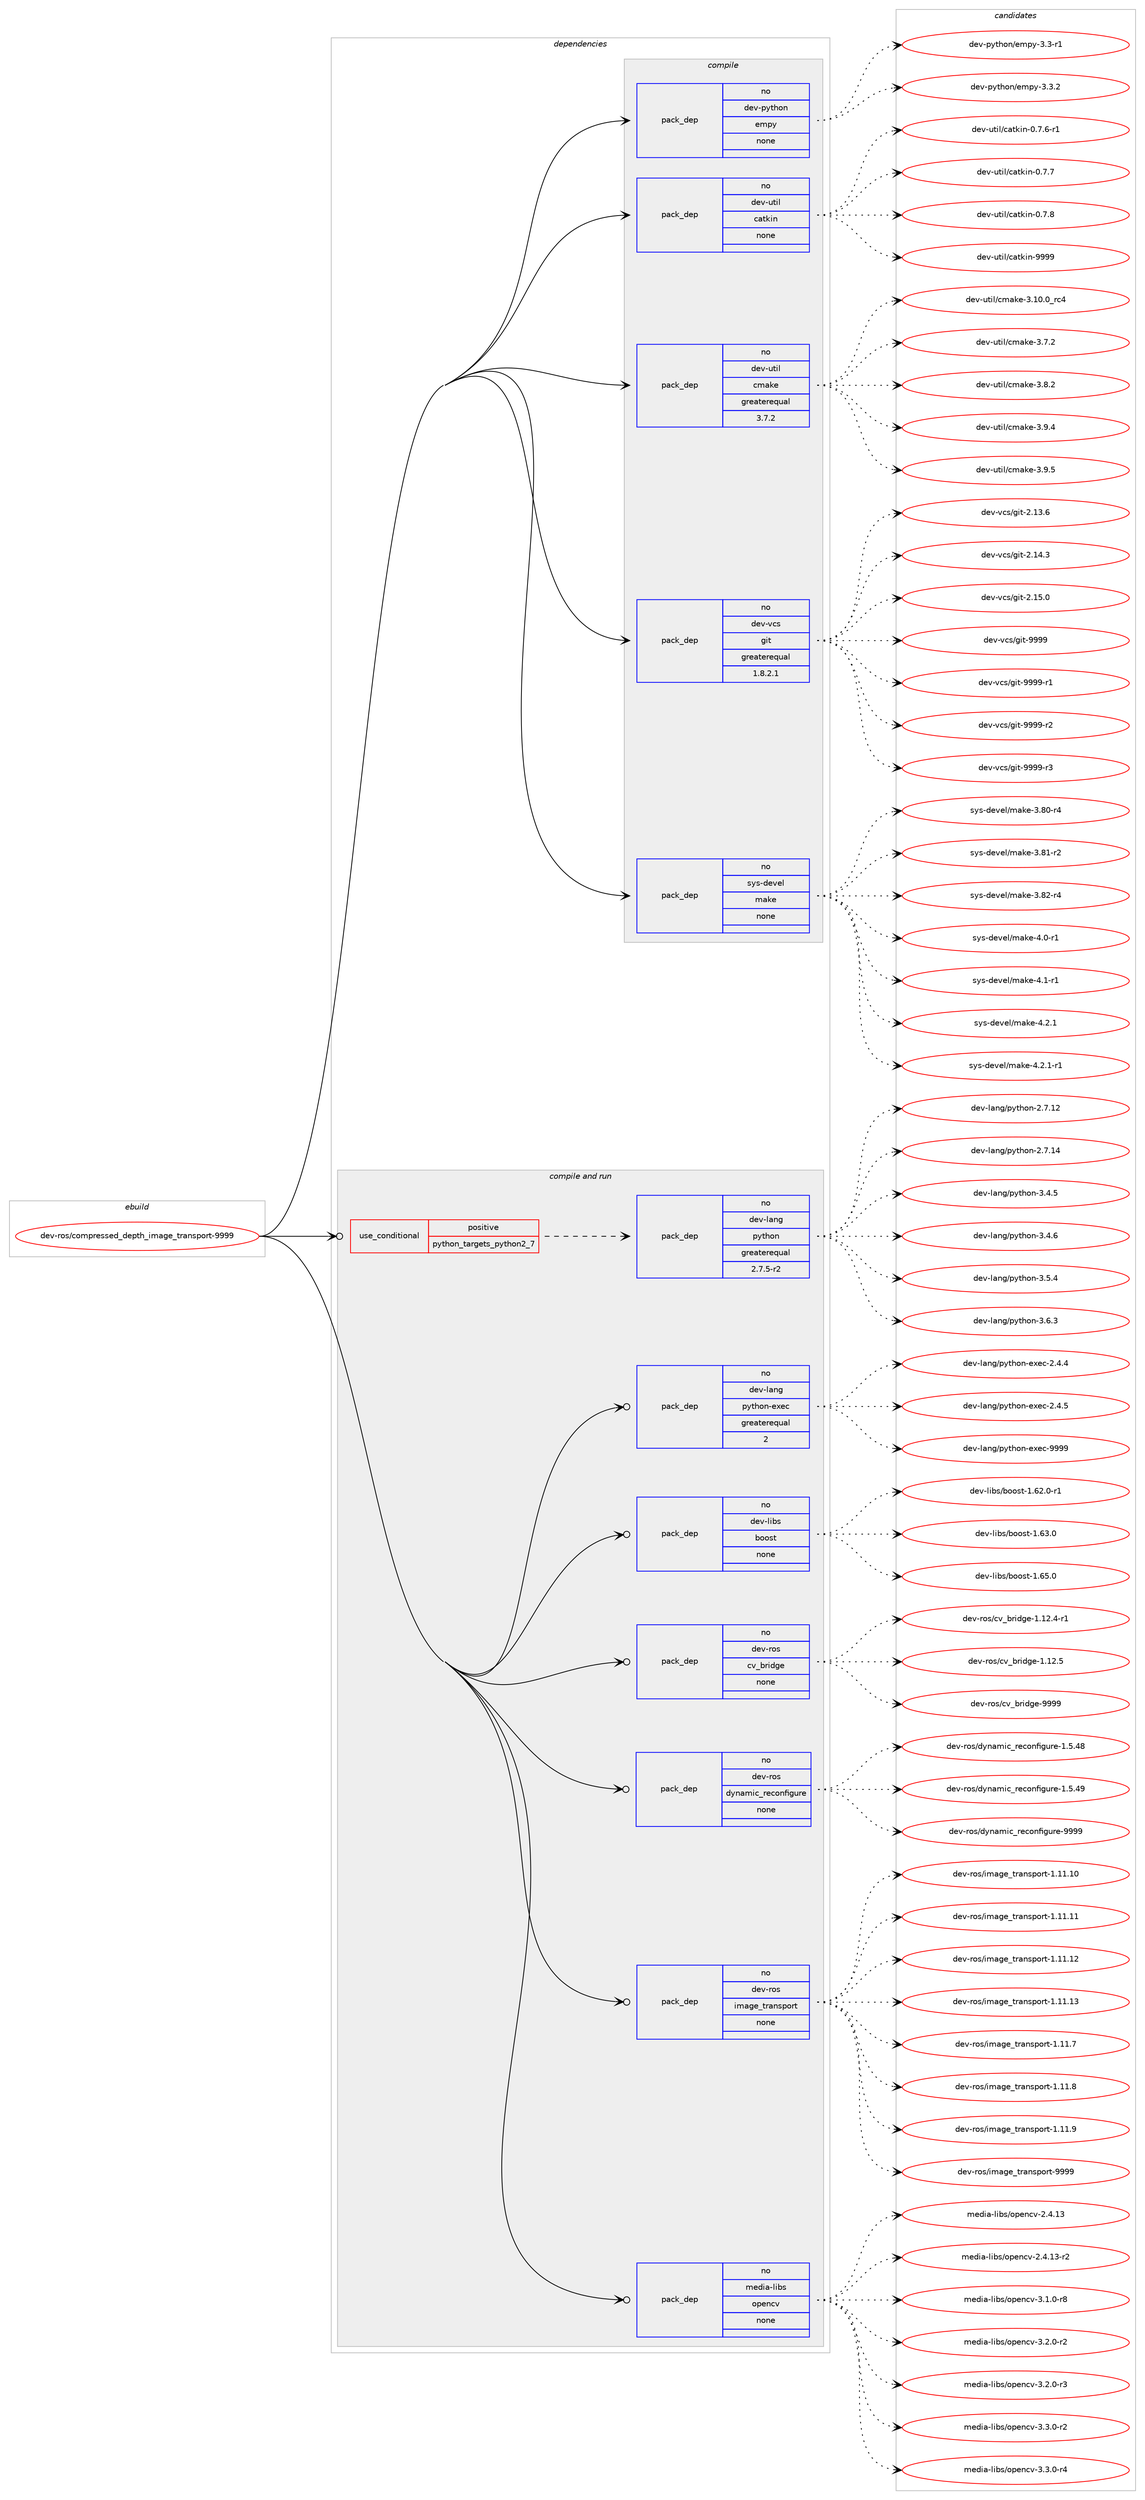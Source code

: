 digraph prolog {

# *************
# Graph options
# *************

newrank=true;
concentrate=true;
compound=true;
graph [rankdir=LR,fontname=Helvetica,fontsize=10,ranksep=1.5];#, ranksep=2.5, nodesep=0.2];
edge  [arrowhead=vee];
node  [fontname=Helvetica,fontsize=10];

# **********
# The ebuild
# **********

subgraph cluster_leftcol {
color=gray;
rank=same;
label=<<i>ebuild</i>>;
id [label="dev-ros/compressed_depth_image_transport-9999", color=red, width=4, href="../dev-ros/compressed_depth_image_transport-9999.svg"];
}

# ****************
# The dependencies
# ****************

subgraph cluster_midcol {
color=gray;
label=<<i>dependencies</i>>;
subgraph cluster_compile {
fillcolor="#eeeeee";
style=filled;
label=<<i>compile</i>>;
subgraph pack149978 {
dependency198909 [label=<<TABLE BORDER="0" CELLBORDER="1" CELLSPACING="0" CELLPADDING="4" WIDTH="220"><TR><TD ROWSPAN="6" CELLPADDING="30">pack_dep</TD></TR><TR><TD WIDTH="110">no</TD></TR><TR><TD>dev-python</TD></TR><TR><TD>empy</TD></TR><TR><TD>none</TD></TR><TR><TD></TD></TR></TABLE>>, shape=none, color=blue];
}
id:e -> dependency198909:w [weight=20,style="solid",arrowhead="vee"];
subgraph pack149979 {
dependency198910 [label=<<TABLE BORDER="0" CELLBORDER="1" CELLSPACING="0" CELLPADDING="4" WIDTH="220"><TR><TD ROWSPAN="6" CELLPADDING="30">pack_dep</TD></TR><TR><TD WIDTH="110">no</TD></TR><TR><TD>dev-util</TD></TR><TR><TD>catkin</TD></TR><TR><TD>none</TD></TR><TR><TD></TD></TR></TABLE>>, shape=none, color=blue];
}
id:e -> dependency198910:w [weight=20,style="solid",arrowhead="vee"];
subgraph pack149980 {
dependency198911 [label=<<TABLE BORDER="0" CELLBORDER="1" CELLSPACING="0" CELLPADDING="4" WIDTH="220"><TR><TD ROWSPAN="6" CELLPADDING="30">pack_dep</TD></TR><TR><TD WIDTH="110">no</TD></TR><TR><TD>dev-util</TD></TR><TR><TD>cmake</TD></TR><TR><TD>greaterequal</TD></TR><TR><TD>3.7.2</TD></TR></TABLE>>, shape=none, color=blue];
}
id:e -> dependency198911:w [weight=20,style="solid",arrowhead="vee"];
subgraph pack149981 {
dependency198912 [label=<<TABLE BORDER="0" CELLBORDER="1" CELLSPACING="0" CELLPADDING="4" WIDTH="220"><TR><TD ROWSPAN="6" CELLPADDING="30">pack_dep</TD></TR><TR><TD WIDTH="110">no</TD></TR><TR><TD>dev-vcs</TD></TR><TR><TD>git</TD></TR><TR><TD>greaterequal</TD></TR><TR><TD>1.8.2.1</TD></TR></TABLE>>, shape=none, color=blue];
}
id:e -> dependency198912:w [weight=20,style="solid",arrowhead="vee"];
subgraph pack149982 {
dependency198913 [label=<<TABLE BORDER="0" CELLBORDER="1" CELLSPACING="0" CELLPADDING="4" WIDTH="220"><TR><TD ROWSPAN="6" CELLPADDING="30">pack_dep</TD></TR><TR><TD WIDTH="110">no</TD></TR><TR><TD>sys-devel</TD></TR><TR><TD>make</TD></TR><TR><TD>none</TD></TR><TR><TD></TD></TR></TABLE>>, shape=none, color=blue];
}
id:e -> dependency198913:w [weight=20,style="solid",arrowhead="vee"];
}
subgraph cluster_compileandrun {
fillcolor="#eeeeee";
style=filled;
label=<<i>compile and run</i>>;
subgraph cond44944 {
dependency198914 [label=<<TABLE BORDER="0" CELLBORDER="1" CELLSPACING="0" CELLPADDING="4"><TR><TD ROWSPAN="3" CELLPADDING="10">use_conditional</TD></TR><TR><TD>positive</TD></TR><TR><TD>python_targets_python2_7</TD></TR></TABLE>>, shape=none, color=red];
subgraph pack149983 {
dependency198915 [label=<<TABLE BORDER="0" CELLBORDER="1" CELLSPACING="0" CELLPADDING="4" WIDTH="220"><TR><TD ROWSPAN="6" CELLPADDING="30">pack_dep</TD></TR><TR><TD WIDTH="110">no</TD></TR><TR><TD>dev-lang</TD></TR><TR><TD>python</TD></TR><TR><TD>greaterequal</TD></TR><TR><TD>2.7.5-r2</TD></TR></TABLE>>, shape=none, color=blue];
}
dependency198914:e -> dependency198915:w [weight=20,style="dashed",arrowhead="vee"];
}
id:e -> dependency198914:w [weight=20,style="solid",arrowhead="odotvee"];
subgraph pack149984 {
dependency198916 [label=<<TABLE BORDER="0" CELLBORDER="1" CELLSPACING="0" CELLPADDING="4" WIDTH="220"><TR><TD ROWSPAN="6" CELLPADDING="30">pack_dep</TD></TR><TR><TD WIDTH="110">no</TD></TR><TR><TD>dev-lang</TD></TR><TR><TD>python-exec</TD></TR><TR><TD>greaterequal</TD></TR><TR><TD>2</TD></TR></TABLE>>, shape=none, color=blue];
}
id:e -> dependency198916:w [weight=20,style="solid",arrowhead="odotvee"];
subgraph pack149985 {
dependency198917 [label=<<TABLE BORDER="0" CELLBORDER="1" CELLSPACING="0" CELLPADDING="4" WIDTH="220"><TR><TD ROWSPAN="6" CELLPADDING="30">pack_dep</TD></TR><TR><TD WIDTH="110">no</TD></TR><TR><TD>dev-libs</TD></TR><TR><TD>boost</TD></TR><TR><TD>none</TD></TR><TR><TD></TD></TR></TABLE>>, shape=none, color=blue];
}
id:e -> dependency198917:w [weight=20,style="solid",arrowhead="odotvee"];
subgraph pack149986 {
dependency198918 [label=<<TABLE BORDER="0" CELLBORDER="1" CELLSPACING="0" CELLPADDING="4" WIDTH="220"><TR><TD ROWSPAN="6" CELLPADDING="30">pack_dep</TD></TR><TR><TD WIDTH="110">no</TD></TR><TR><TD>dev-ros</TD></TR><TR><TD>cv_bridge</TD></TR><TR><TD>none</TD></TR><TR><TD></TD></TR></TABLE>>, shape=none, color=blue];
}
id:e -> dependency198918:w [weight=20,style="solid",arrowhead="odotvee"];
subgraph pack149987 {
dependency198919 [label=<<TABLE BORDER="0" CELLBORDER="1" CELLSPACING="0" CELLPADDING="4" WIDTH="220"><TR><TD ROWSPAN="6" CELLPADDING="30">pack_dep</TD></TR><TR><TD WIDTH="110">no</TD></TR><TR><TD>dev-ros</TD></TR><TR><TD>dynamic_reconfigure</TD></TR><TR><TD>none</TD></TR><TR><TD></TD></TR></TABLE>>, shape=none, color=blue];
}
id:e -> dependency198919:w [weight=20,style="solid",arrowhead="odotvee"];
subgraph pack149988 {
dependency198920 [label=<<TABLE BORDER="0" CELLBORDER="1" CELLSPACING="0" CELLPADDING="4" WIDTH="220"><TR><TD ROWSPAN="6" CELLPADDING="30">pack_dep</TD></TR><TR><TD WIDTH="110">no</TD></TR><TR><TD>dev-ros</TD></TR><TR><TD>image_transport</TD></TR><TR><TD>none</TD></TR><TR><TD></TD></TR></TABLE>>, shape=none, color=blue];
}
id:e -> dependency198920:w [weight=20,style="solid",arrowhead="odotvee"];
subgraph pack149989 {
dependency198921 [label=<<TABLE BORDER="0" CELLBORDER="1" CELLSPACING="0" CELLPADDING="4" WIDTH="220"><TR><TD ROWSPAN="6" CELLPADDING="30">pack_dep</TD></TR><TR><TD WIDTH="110">no</TD></TR><TR><TD>media-libs</TD></TR><TR><TD>opencv</TD></TR><TR><TD>none</TD></TR><TR><TD></TD></TR></TABLE>>, shape=none, color=blue];
}
id:e -> dependency198921:w [weight=20,style="solid",arrowhead="odotvee"];
}
subgraph cluster_run {
fillcolor="#eeeeee";
style=filled;
label=<<i>run</i>>;
}
}

# **************
# The candidates
# **************

subgraph cluster_choices {
rank=same;
color=gray;
label=<<i>candidates</i>>;

subgraph choice149978 {
color=black;
nodesep=1;
choice1001011184511212111610411111047101109112121455146514511449 [label="dev-python/empy-3.3-r1", color=red, width=4,href="../dev-python/empy-3.3-r1.svg"];
choice1001011184511212111610411111047101109112121455146514650 [label="dev-python/empy-3.3.2", color=red, width=4,href="../dev-python/empy-3.3.2.svg"];
dependency198909:e -> choice1001011184511212111610411111047101109112121455146514511449:w [style=dotted,weight="100"];
dependency198909:e -> choice1001011184511212111610411111047101109112121455146514650:w [style=dotted,weight="100"];
}
subgraph choice149979 {
color=black;
nodesep=1;
choice100101118451171161051084799971161071051104548465546544511449 [label="dev-util/catkin-0.7.6-r1", color=red, width=4,href="../dev-util/catkin-0.7.6-r1.svg"];
choice10010111845117116105108479997116107105110454846554655 [label="dev-util/catkin-0.7.7", color=red, width=4,href="../dev-util/catkin-0.7.7.svg"];
choice10010111845117116105108479997116107105110454846554656 [label="dev-util/catkin-0.7.8", color=red, width=4,href="../dev-util/catkin-0.7.8.svg"];
choice100101118451171161051084799971161071051104557575757 [label="dev-util/catkin-9999", color=red, width=4,href="../dev-util/catkin-9999.svg"];
dependency198910:e -> choice100101118451171161051084799971161071051104548465546544511449:w [style=dotted,weight="100"];
dependency198910:e -> choice10010111845117116105108479997116107105110454846554655:w [style=dotted,weight="100"];
dependency198910:e -> choice10010111845117116105108479997116107105110454846554656:w [style=dotted,weight="100"];
dependency198910:e -> choice100101118451171161051084799971161071051104557575757:w [style=dotted,weight="100"];
}
subgraph choice149980 {
color=black;
nodesep=1;
choice1001011184511711610510847991099710710145514649484648951149952 [label="dev-util/cmake-3.10.0_rc4", color=red, width=4,href="../dev-util/cmake-3.10.0_rc4.svg"];
choice10010111845117116105108479910997107101455146554650 [label="dev-util/cmake-3.7.2", color=red, width=4,href="../dev-util/cmake-3.7.2.svg"];
choice10010111845117116105108479910997107101455146564650 [label="dev-util/cmake-3.8.2", color=red, width=4,href="../dev-util/cmake-3.8.2.svg"];
choice10010111845117116105108479910997107101455146574652 [label="dev-util/cmake-3.9.4", color=red, width=4,href="../dev-util/cmake-3.9.4.svg"];
choice10010111845117116105108479910997107101455146574653 [label="dev-util/cmake-3.9.5", color=red, width=4,href="../dev-util/cmake-3.9.5.svg"];
dependency198911:e -> choice1001011184511711610510847991099710710145514649484648951149952:w [style=dotted,weight="100"];
dependency198911:e -> choice10010111845117116105108479910997107101455146554650:w [style=dotted,weight="100"];
dependency198911:e -> choice10010111845117116105108479910997107101455146564650:w [style=dotted,weight="100"];
dependency198911:e -> choice10010111845117116105108479910997107101455146574652:w [style=dotted,weight="100"];
dependency198911:e -> choice10010111845117116105108479910997107101455146574653:w [style=dotted,weight="100"];
}
subgraph choice149981 {
color=black;
nodesep=1;
choice10010111845118991154710310511645504649514654 [label="dev-vcs/git-2.13.6", color=red, width=4,href="../dev-vcs/git-2.13.6.svg"];
choice10010111845118991154710310511645504649524651 [label="dev-vcs/git-2.14.3", color=red, width=4,href="../dev-vcs/git-2.14.3.svg"];
choice10010111845118991154710310511645504649534648 [label="dev-vcs/git-2.15.0", color=red, width=4,href="../dev-vcs/git-2.15.0.svg"];
choice1001011184511899115471031051164557575757 [label="dev-vcs/git-9999", color=red, width=4,href="../dev-vcs/git-9999.svg"];
choice10010111845118991154710310511645575757574511449 [label="dev-vcs/git-9999-r1", color=red, width=4,href="../dev-vcs/git-9999-r1.svg"];
choice10010111845118991154710310511645575757574511450 [label="dev-vcs/git-9999-r2", color=red, width=4,href="../dev-vcs/git-9999-r2.svg"];
choice10010111845118991154710310511645575757574511451 [label="dev-vcs/git-9999-r3", color=red, width=4,href="../dev-vcs/git-9999-r3.svg"];
dependency198912:e -> choice10010111845118991154710310511645504649514654:w [style=dotted,weight="100"];
dependency198912:e -> choice10010111845118991154710310511645504649524651:w [style=dotted,weight="100"];
dependency198912:e -> choice10010111845118991154710310511645504649534648:w [style=dotted,weight="100"];
dependency198912:e -> choice1001011184511899115471031051164557575757:w [style=dotted,weight="100"];
dependency198912:e -> choice10010111845118991154710310511645575757574511449:w [style=dotted,weight="100"];
dependency198912:e -> choice10010111845118991154710310511645575757574511450:w [style=dotted,weight="100"];
dependency198912:e -> choice10010111845118991154710310511645575757574511451:w [style=dotted,weight="100"];
}
subgraph choice149982 {
color=black;
nodesep=1;
choice11512111545100101118101108471099710710145514656484511452 [label="sys-devel/make-3.80-r4", color=red, width=4,href="../sys-devel/make-3.80-r4.svg"];
choice11512111545100101118101108471099710710145514656494511450 [label="sys-devel/make-3.81-r2", color=red, width=4,href="../sys-devel/make-3.81-r2.svg"];
choice11512111545100101118101108471099710710145514656504511452 [label="sys-devel/make-3.82-r4", color=red, width=4,href="../sys-devel/make-3.82-r4.svg"];
choice115121115451001011181011084710997107101455246484511449 [label="sys-devel/make-4.0-r1", color=red, width=4,href="../sys-devel/make-4.0-r1.svg"];
choice115121115451001011181011084710997107101455246494511449 [label="sys-devel/make-4.1-r1", color=red, width=4,href="../sys-devel/make-4.1-r1.svg"];
choice115121115451001011181011084710997107101455246504649 [label="sys-devel/make-4.2.1", color=red, width=4,href="../sys-devel/make-4.2.1.svg"];
choice1151211154510010111810110847109971071014552465046494511449 [label="sys-devel/make-4.2.1-r1", color=red, width=4,href="../sys-devel/make-4.2.1-r1.svg"];
dependency198913:e -> choice11512111545100101118101108471099710710145514656484511452:w [style=dotted,weight="100"];
dependency198913:e -> choice11512111545100101118101108471099710710145514656494511450:w [style=dotted,weight="100"];
dependency198913:e -> choice11512111545100101118101108471099710710145514656504511452:w [style=dotted,weight="100"];
dependency198913:e -> choice115121115451001011181011084710997107101455246484511449:w [style=dotted,weight="100"];
dependency198913:e -> choice115121115451001011181011084710997107101455246494511449:w [style=dotted,weight="100"];
dependency198913:e -> choice115121115451001011181011084710997107101455246504649:w [style=dotted,weight="100"];
dependency198913:e -> choice1151211154510010111810110847109971071014552465046494511449:w [style=dotted,weight="100"];
}
subgraph choice149983 {
color=black;
nodesep=1;
choice10010111845108971101034711212111610411111045504655464950 [label="dev-lang/python-2.7.12", color=red, width=4,href="../dev-lang/python-2.7.12.svg"];
choice10010111845108971101034711212111610411111045504655464952 [label="dev-lang/python-2.7.14", color=red, width=4,href="../dev-lang/python-2.7.14.svg"];
choice100101118451089711010347112121116104111110455146524653 [label="dev-lang/python-3.4.5", color=red, width=4,href="../dev-lang/python-3.4.5.svg"];
choice100101118451089711010347112121116104111110455146524654 [label="dev-lang/python-3.4.6", color=red, width=4,href="../dev-lang/python-3.4.6.svg"];
choice100101118451089711010347112121116104111110455146534652 [label="dev-lang/python-3.5.4", color=red, width=4,href="../dev-lang/python-3.5.4.svg"];
choice100101118451089711010347112121116104111110455146544651 [label="dev-lang/python-3.6.3", color=red, width=4,href="../dev-lang/python-3.6.3.svg"];
dependency198915:e -> choice10010111845108971101034711212111610411111045504655464950:w [style=dotted,weight="100"];
dependency198915:e -> choice10010111845108971101034711212111610411111045504655464952:w [style=dotted,weight="100"];
dependency198915:e -> choice100101118451089711010347112121116104111110455146524653:w [style=dotted,weight="100"];
dependency198915:e -> choice100101118451089711010347112121116104111110455146524654:w [style=dotted,weight="100"];
dependency198915:e -> choice100101118451089711010347112121116104111110455146534652:w [style=dotted,weight="100"];
dependency198915:e -> choice100101118451089711010347112121116104111110455146544651:w [style=dotted,weight="100"];
}
subgraph choice149984 {
color=black;
nodesep=1;
choice1001011184510897110103471121211161041111104510112010199455046524652 [label="dev-lang/python-exec-2.4.4", color=red, width=4,href="../dev-lang/python-exec-2.4.4.svg"];
choice1001011184510897110103471121211161041111104510112010199455046524653 [label="dev-lang/python-exec-2.4.5", color=red, width=4,href="../dev-lang/python-exec-2.4.5.svg"];
choice10010111845108971101034711212111610411111045101120101994557575757 [label="dev-lang/python-exec-9999", color=red, width=4,href="../dev-lang/python-exec-9999.svg"];
dependency198916:e -> choice1001011184510897110103471121211161041111104510112010199455046524652:w [style=dotted,weight="100"];
dependency198916:e -> choice1001011184510897110103471121211161041111104510112010199455046524653:w [style=dotted,weight="100"];
dependency198916:e -> choice10010111845108971101034711212111610411111045101120101994557575757:w [style=dotted,weight="100"];
}
subgraph choice149985 {
color=black;
nodesep=1;
choice10010111845108105981154798111111115116454946545046484511449 [label="dev-libs/boost-1.62.0-r1", color=red, width=4,href="../dev-libs/boost-1.62.0-r1.svg"];
choice1001011184510810598115479811111111511645494654514648 [label="dev-libs/boost-1.63.0", color=red, width=4,href="../dev-libs/boost-1.63.0.svg"];
choice1001011184510810598115479811111111511645494654534648 [label="dev-libs/boost-1.65.0", color=red, width=4,href="../dev-libs/boost-1.65.0.svg"];
dependency198917:e -> choice10010111845108105981154798111111115116454946545046484511449:w [style=dotted,weight="100"];
dependency198917:e -> choice1001011184510810598115479811111111511645494654514648:w [style=dotted,weight="100"];
dependency198917:e -> choice1001011184510810598115479811111111511645494654534648:w [style=dotted,weight="100"];
}
subgraph choice149986 {
color=black;
nodesep=1;
choice1001011184511411111547991189598114105100103101454946495046524511449 [label="dev-ros/cv_bridge-1.12.4-r1", color=red, width=4,href="../dev-ros/cv_bridge-1.12.4-r1.svg"];
choice100101118451141111154799118959811410510010310145494649504653 [label="dev-ros/cv_bridge-1.12.5", color=red, width=4,href="../dev-ros/cv_bridge-1.12.5.svg"];
choice10010111845114111115479911895981141051001031014557575757 [label="dev-ros/cv_bridge-9999", color=red, width=4,href="../dev-ros/cv_bridge-9999.svg"];
dependency198918:e -> choice1001011184511411111547991189598114105100103101454946495046524511449:w [style=dotted,weight="100"];
dependency198918:e -> choice100101118451141111154799118959811410510010310145494649504653:w [style=dotted,weight="100"];
dependency198918:e -> choice10010111845114111115479911895981141051001031014557575757:w [style=dotted,weight="100"];
}
subgraph choice149987 {
color=black;
nodesep=1;
choice10010111845114111115471001211109710910599951141019911111010210510311711410145494653465256 [label="dev-ros/dynamic_reconfigure-1.5.48", color=red, width=4,href="../dev-ros/dynamic_reconfigure-1.5.48.svg"];
choice10010111845114111115471001211109710910599951141019911111010210510311711410145494653465257 [label="dev-ros/dynamic_reconfigure-1.5.49", color=red, width=4,href="../dev-ros/dynamic_reconfigure-1.5.49.svg"];
choice1001011184511411111547100121110971091059995114101991111101021051031171141014557575757 [label="dev-ros/dynamic_reconfigure-9999", color=red, width=4,href="../dev-ros/dynamic_reconfigure-9999.svg"];
dependency198919:e -> choice10010111845114111115471001211109710910599951141019911111010210510311711410145494653465256:w [style=dotted,weight="100"];
dependency198919:e -> choice10010111845114111115471001211109710910599951141019911111010210510311711410145494653465257:w [style=dotted,weight="100"];
dependency198919:e -> choice1001011184511411111547100121110971091059995114101991111101021051031171141014557575757:w [style=dotted,weight="100"];
}
subgraph choice149988 {
color=black;
nodesep=1;
choice10010111845114111115471051099710310195116114971101151121111141164549464949464948 [label="dev-ros/image_transport-1.11.10", color=red, width=4,href="../dev-ros/image_transport-1.11.10.svg"];
choice10010111845114111115471051099710310195116114971101151121111141164549464949464949 [label="dev-ros/image_transport-1.11.11", color=red, width=4,href="../dev-ros/image_transport-1.11.11.svg"];
choice10010111845114111115471051099710310195116114971101151121111141164549464949464950 [label="dev-ros/image_transport-1.11.12", color=red, width=4,href="../dev-ros/image_transport-1.11.12.svg"];
choice10010111845114111115471051099710310195116114971101151121111141164549464949464951 [label="dev-ros/image_transport-1.11.13", color=red, width=4,href="../dev-ros/image_transport-1.11.13.svg"];
choice100101118451141111154710510997103101951161149711011511211111411645494649494655 [label="dev-ros/image_transport-1.11.7", color=red, width=4,href="../dev-ros/image_transport-1.11.7.svg"];
choice100101118451141111154710510997103101951161149711011511211111411645494649494656 [label="dev-ros/image_transport-1.11.8", color=red, width=4,href="../dev-ros/image_transport-1.11.8.svg"];
choice100101118451141111154710510997103101951161149711011511211111411645494649494657 [label="dev-ros/image_transport-1.11.9", color=red, width=4,href="../dev-ros/image_transport-1.11.9.svg"];
choice10010111845114111115471051099710310195116114971101151121111141164557575757 [label="dev-ros/image_transport-9999", color=red, width=4,href="../dev-ros/image_transport-9999.svg"];
dependency198920:e -> choice10010111845114111115471051099710310195116114971101151121111141164549464949464948:w [style=dotted,weight="100"];
dependency198920:e -> choice10010111845114111115471051099710310195116114971101151121111141164549464949464949:w [style=dotted,weight="100"];
dependency198920:e -> choice10010111845114111115471051099710310195116114971101151121111141164549464949464950:w [style=dotted,weight="100"];
dependency198920:e -> choice10010111845114111115471051099710310195116114971101151121111141164549464949464951:w [style=dotted,weight="100"];
dependency198920:e -> choice100101118451141111154710510997103101951161149711011511211111411645494649494655:w [style=dotted,weight="100"];
dependency198920:e -> choice100101118451141111154710510997103101951161149711011511211111411645494649494656:w [style=dotted,weight="100"];
dependency198920:e -> choice100101118451141111154710510997103101951161149711011511211111411645494649494657:w [style=dotted,weight="100"];
dependency198920:e -> choice10010111845114111115471051099710310195116114971101151121111141164557575757:w [style=dotted,weight="100"];
}
subgraph choice149989 {
color=black;
nodesep=1;
choice109101100105974510810598115471111121011109911845504652464951 [label="media-libs/opencv-2.4.13", color=red, width=4,href="../media-libs/opencv-2.4.13.svg"];
choice1091011001059745108105981154711111210111099118455046524649514511450 [label="media-libs/opencv-2.4.13-r2", color=red, width=4,href="../media-libs/opencv-2.4.13-r2.svg"];
choice10910110010597451081059811547111112101110991184551464946484511456 [label="media-libs/opencv-3.1.0-r8", color=red, width=4,href="../media-libs/opencv-3.1.0-r8.svg"];
choice10910110010597451081059811547111112101110991184551465046484511450 [label="media-libs/opencv-3.2.0-r2", color=red, width=4,href="../media-libs/opencv-3.2.0-r2.svg"];
choice10910110010597451081059811547111112101110991184551465046484511451 [label="media-libs/opencv-3.2.0-r3", color=red, width=4,href="../media-libs/opencv-3.2.0-r3.svg"];
choice10910110010597451081059811547111112101110991184551465146484511450 [label="media-libs/opencv-3.3.0-r2", color=red, width=4,href="../media-libs/opencv-3.3.0-r2.svg"];
choice10910110010597451081059811547111112101110991184551465146484511452 [label="media-libs/opencv-3.3.0-r4", color=red, width=4,href="../media-libs/opencv-3.3.0-r4.svg"];
dependency198921:e -> choice109101100105974510810598115471111121011109911845504652464951:w [style=dotted,weight="100"];
dependency198921:e -> choice1091011001059745108105981154711111210111099118455046524649514511450:w [style=dotted,weight="100"];
dependency198921:e -> choice10910110010597451081059811547111112101110991184551464946484511456:w [style=dotted,weight="100"];
dependency198921:e -> choice10910110010597451081059811547111112101110991184551465046484511450:w [style=dotted,weight="100"];
dependency198921:e -> choice10910110010597451081059811547111112101110991184551465046484511451:w [style=dotted,weight="100"];
dependency198921:e -> choice10910110010597451081059811547111112101110991184551465146484511450:w [style=dotted,weight="100"];
dependency198921:e -> choice10910110010597451081059811547111112101110991184551465146484511452:w [style=dotted,weight="100"];
}
}

}
